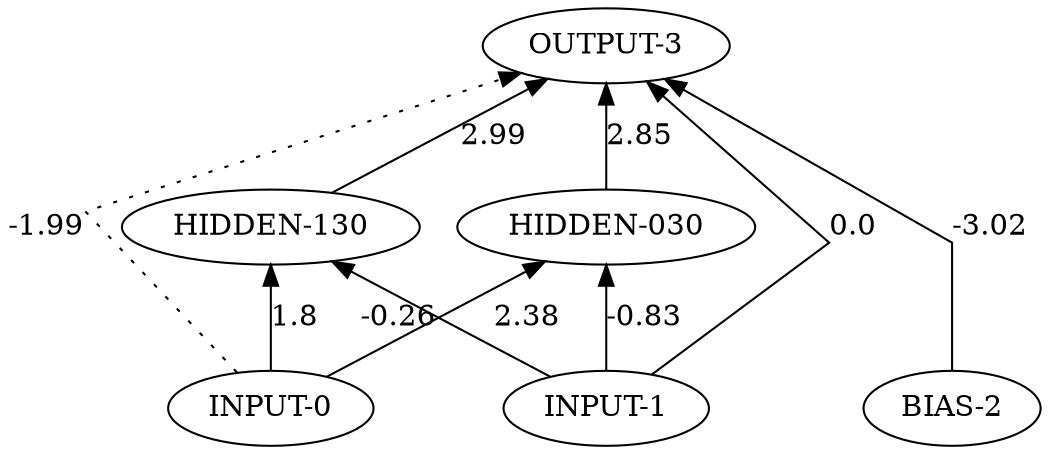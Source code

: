 digraph {
	graph [rankdir=BT splines=line]
	{
		graph [rank=min splines=line]
		0 [label="INPUT-0" color=black fillcolor=white style=filled]
		1 [label="INPUT-1" color=black fillcolor=white style=filled]
		2 [label="BIAS-2" color=black fillcolor=white style=filled]
	}
	{
		graph [splines=line]
		030 [label="HIDDEN-030" color=black fillcolor=white style=filled]
		130 [label="HIDDEN-130" color=black fillcolor=white style=filled]
	}
	{
		graph [rank=max splines=line]
		3 [label="OUTPUT-3" color=black fillcolor=white style=filled]
	}
	0 -> 3 [label=-1.99 style=dotted]
	1 -> 3 [label=0.0 style=solid]
	2 -> 3 [label=-3.02 style=solid]
	1 -> 130 [label=2.38 style=solid]
	130 -> 3 [label=2.99 style=solid]
	0 -> 030 [label=-0.26 style=solid]
	030 -> 3 [label=2.85 style=solid]
	1 -> 030 [label=-0.83 style=solid]
	0 -> 130 [label=1.8 style=solid]
}

